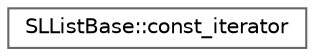 digraph "Graphical Class Hierarchy"
{
 // LATEX_PDF_SIZE
  bgcolor="transparent";
  edge [fontname=Helvetica,fontsize=10,labelfontname=Helvetica,labelfontsize=10];
  node [fontname=Helvetica,fontsize=10,shape=box,height=0.2,width=0.4];
  rankdir="LR";
  Node0 [id="Node000000",label="SLListBase::const_iterator",height=0.2,width=0.4,color="grey40", fillcolor="white", style="filled",URL="$classFoam_1_1SLListBase_1_1const__iterator.html",tooltip=" "];
}

